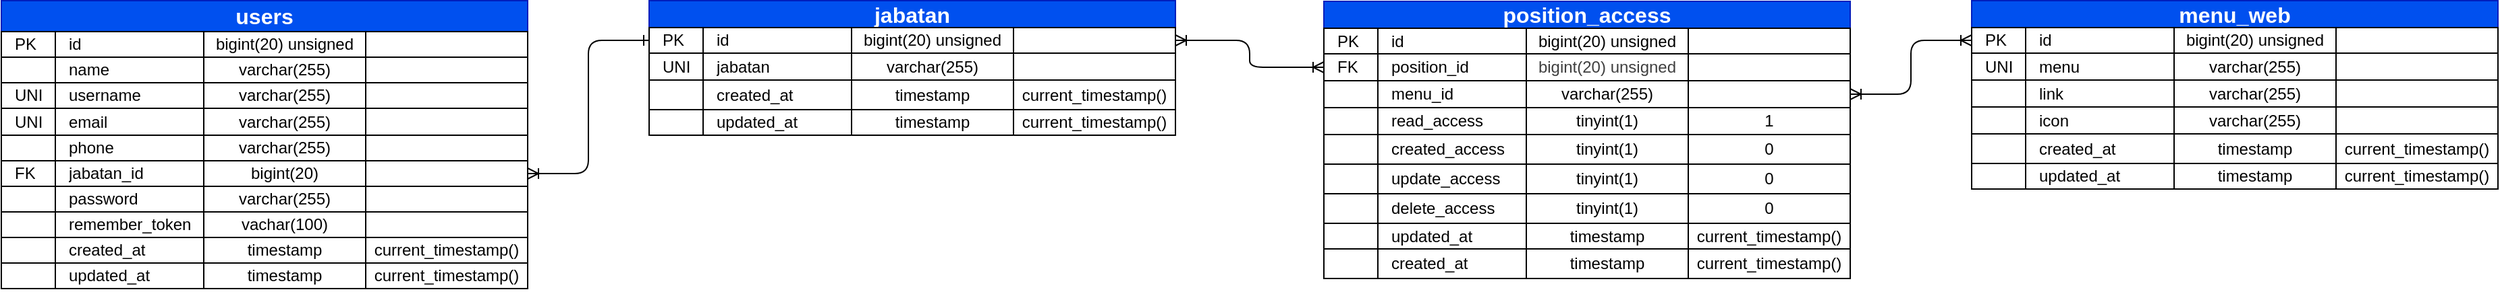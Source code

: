 <mxfile>
    <diagram id="M1JbbEngqxlTy1wUTOg7" name="Page-1">
        <mxGraphModel dx="662" dy="677" grid="1" gridSize="10" guides="1" tooltips="1" connect="1" arrows="1" fold="1" page="1" pageScale="1" pageWidth="850" pageHeight="1100" math="0" shadow="0">
            <root>
                <mxCell id="0"/>
                <mxCell id="1" parent="0"/>
                <mxCell id="74" value="" style="group;fontColor=light-dark(#ffffff, #ededed);" parent="1" vertex="1" connectable="0">
                    <mxGeometry x="60" y="161.5" width="390" height="220" as="geometry"/>
                </mxCell>
                <mxCell id="138" value="" style="group" parent="74" vertex="1" connectable="0">
                    <mxGeometry width="390" height="214" as="geometry"/>
                </mxCell>
                <mxCell id="2" value="&lt;font style=&quot;font-size: 16px; color: rgb(255, 255, 255);&quot;&gt;users&lt;/font&gt;" style="swimlane;whiteSpace=wrap;html=1;fillColor=#0050ef;fontColor=#ffffff;strokeColor=#001DBC;" parent="138" vertex="1">
                    <mxGeometry width="390" height="214" as="geometry">
                        <mxRectangle width="70" height="20" as="alternateBounds"/>
                    </mxGeometry>
                </mxCell>
                <mxCell id="3" value="" style="shape=table;startSize=0;container=1;collapsible=0;childLayout=tableLayout;fontSize=8;strokeColor=default;" parent="2" vertex="1">
                    <mxGeometry y="23" width="390" height="191" as="geometry"/>
                </mxCell>
                <mxCell id="4" value="" style="shape=tableRow;horizontal=0;startSize=0;swimlaneHead=0;swimlaneBody=0;strokeColor=inherit;top=0;left=0;bottom=0;right=0;collapsible=0;dropTarget=0;fillColor=none;points=[[0,0.5],[1,0.5]];portConstraint=eastwest;fontSize=8;" parent="3" vertex="1">
                    <mxGeometry width="390" height="19" as="geometry"/>
                </mxCell>
                <mxCell id="149" value="PK" style="shape=partialRectangle;html=1;whiteSpace=wrap;connectable=0;strokeColor=inherit;overflow=hidden;fillColor=none;top=0;left=0;bottom=0;right=0;pointerEvents=1;align=left;spacingRight=0;labelPadding=2;spacingLeft=8;fontSize=12;" vertex="1" parent="4">
                    <mxGeometry width="40" height="19" as="geometry">
                        <mxRectangle width="40" height="19" as="alternateBounds"/>
                    </mxGeometry>
                </mxCell>
                <mxCell id="5" value="id" style="shape=partialRectangle;html=1;whiteSpace=wrap;connectable=0;strokeColor=inherit;overflow=hidden;fillColor=none;top=0;left=0;bottom=0;right=0;pointerEvents=1;align=left;spacingRight=0;labelPadding=2;spacingLeft=8;fontSize=12;" parent="4" vertex="1">
                    <mxGeometry x="40" width="110" height="19" as="geometry">
                        <mxRectangle width="110" height="19" as="alternateBounds"/>
                    </mxGeometry>
                </mxCell>
                <mxCell id="6" value="&lt;font style=&quot;font-size: 12px;&quot;&gt;bigint(20) unsigned&lt;/font&gt;" style="shape=partialRectangle;html=1;whiteSpace=wrap;connectable=0;strokeColor=inherit;overflow=hidden;fillColor=none;top=0;left=0;bottom=0;right=0;pointerEvents=1;fontSize=8;" parent="4" vertex="1">
                    <mxGeometry x="150" width="120" height="19" as="geometry">
                        <mxRectangle width="120" height="19" as="alternateBounds"/>
                    </mxGeometry>
                </mxCell>
                <mxCell id="7" value="" style="shape=partialRectangle;html=1;whiteSpace=wrap;connectable=0;strokeColor=inherit;overflow=hidden;fillColor=none;top=0;left=0;bottom=0;right=0;pointerEvents=1;" parent="4" vertex="1">
                    <mxGeometry x="270" width="120" height="19" as="geometry">
                        <mxRectangle width="120" height="19" as="alternateBounds"/>
                    </mxGeometry>
                </mxCell>
                <mxCell id="75" value="" style="shape=tableRow;horizontal=0;startSize=0;swimlaneHead=0;swimlaneBody=0;strokeColor=inherit;top=0;left=0;bottom=0;right=0;collapsible=0;dropTarget=0;fillColor=none;points=[[0,0.5],[1,0.5]];portConstraint=eastwest;" parent="3" vertex="1">
                    <mxGeometry y="19" width="390" height="19" as="geometry"/>
                </mxCell>
                <mxCell id="150" value="" style="shape=partialRectangle;html=1;whiteSpace=wrap;connectable=0;strokeColor=inherit;overflow=hidden;fillColor=none;top=0;left=0;bottom=0;right=0;pointerEvents=1;align=left;spacingRight=0;labelPadding=2;spacingLeft=8;fontSize=8;" vertex="1" parent="75">
                    <mxGeometry width="40" height="19" as="geometry">
                        <mxRectangle width="40" height="19" as="alternateBounds"/>
                    </mxGeometry>
                </mxCell>
                <mxCell id="76" value="name" style="shape=partialRectangle;html=1;whiteSpace=wrap;connectable=0;strokeColor=inherit;overflow=hidden;fillColor=none;top=0;left=0;bottom=0;right=0;pointerEvents=1;align=left;spacingRight=0;labelPadding=2;spacingLeft=8;fontSize=12;" parent="75" vertex="1">
                    <mxGeometry x="40" width="110" height="19" as="geometry">
                        <mxRectangle width="110" height="19" as="alternateBounds"/>
                    </mxGeometry>
                </mxCell>
                <mxCell id="77" value="&lt;font style=&quot;font-size: 12px;&quot;&gt;varchar(255)&lt;/font&gt;" style="shape=partialRectangle;html=1;whiteSpace=wrap;connectable=0;strokeColor=inherit;overflow=hidden;fillColor=none;top=0;left=0;bottom=0;right=0;pointerEvents=1;fontSize=8;" parent="75" vertex="1">
                    <mxGeometry x="150" width="120" height="19" as="geometry">
                        <mxRectangle width="120" height="19" as="alternateBounds"/>
                    </mxGeometry>
                </mxCell>
                <mxCell id="78" value="" style="shape=partialRectangle;html=1;whiteSpace=wrap;connectable=0;strokeColor=inherit;overflow=hidden;fillColor=none;top=0;left=0;bottom=0;right=0;pointerEvents=1;" parent="75" vertex="1">
                    <mxGeometry x="270" width="120" height="19" as="geometry">
                        <mxRectangle width="120" height="19" as="alternateBounds"/>
                    </mxGeometry>
                </mxCell>
                <mxCell id="82" value="" style="shape=tableRow;horizontal=0;startSize=0;swimlaneHead=0;swimlaneBody=0;strokeColor=inherit;top=0;left=0;bottom=0;right=0;collapsible=0;dropTarget=0;fillColor=none;points=[[0,0.5],[1,0.5]];portConstraint=eastwest;" parent="3" vertex="1">
                    <mxGeometry y="38" width="390" height="19" as="geometry"/>
                </mxCell>
                <mxCell id="151" value="UNI" style="shape=partialRectangle;html=1;whiteSpace=wrap;connectable=0;strokeColor=inherit;overflow=hidden;fillColor=none;top=0;left=0;bottom=0;right=0;pointerEvents=1;align=left;spacingRight=0;labelPadding=2;spacingLeft=8;fontSize=12;" vertex="1" parent="82">
                    <mxGeometry width="40" height="19" as="geometry">
                        <mxRectangle width="40" height="19" as="alternateBounds"/>
                    </mxGeometry>
                </mxCell>
                <mxCell id="83" value="username" style="shape=partialRectangle;html=1;whiteSpace=wrap;connectable=0;strokeColor=inherit;overflow=hidden;fillColor=none;top=0;left=0;bottom=0;right=0;pointerEvents=1;align=left;spacingRight=0;labelPadding=2;spacingLeft=8;fontSize=12;" parent="82" vertex="1">
                    <mxGeometry x="40" width="110" height="19" as="geometry">
                        <mxRectangle width="110" height="19" as="alternateBounds"/>
                    </mxGeometry>
                </mxCell>
                <mxCell id="84" value="varchar(255)" style="shape=partialRectangle;html=1;whiteSpace=wrap;connectable=0;strokeColor=inherit;overflow=hidden;fillColor=none;top=0;left=0;bottom=0;right=0;pointerEvents=1;" parent="82" vertex="1">
                    <mxGeometry x="150" width="120" height="19" as="geometry">
                        <mxRectangle width="120" height="19" as="alternateBounds"/>
                    </mxGeometry>
                </mxCell>
                <mxCell id="85" value="" style="shape=partialRectangle;html=1;whiteSpace=wrap;connectable=0;strokeColor=inherit;overflow=hidden;fillColor=none;top=0;left=0;bottom=0;right=0;pointerEvents=1;" parent="82" vertex="1">
                    <mxGeometry x="270" width="120" height="19" as="geometry">
                        <mxRectangle width="120" height="19" as="alternateBounds"/>
                    </mxGeometry>
                </mxCell>
                <mxCell id="89" value="" style="shape=tableRow;horizontal=0;startSize=0;swimlaneHead=0;swimlaneBody=0;strokeColor=inherit;top=0;left=0;bottom=0;right=0;collapsible=0;dropTarget=0;fillColor=none;points=[[0,0.5],[1,0.5]];portConstraint=eastwest;" parent="3" vertex="1">
                    <mxGeometry y="57" width="390" height="20" as="geometry"/>
                </mxCell>
                <mxCell id="152" value="UNI" style="shape=partialRectangle;html=1;whiteSpace=wrap;connectable=0;strokeColor=inherit;overflow=hidden;fillColor=none;top=0;left=0;bottom=0;right=0;pointerEvents=1;align=left;spacingRight=0;labelPadding=2;spacingLeft=8;fontSize=12;" vertex="1" parent="89">
                    <mxGeometry width="40" height="20" as="geometry">
                        <mxRectangle width="40" height="20" as="alternateBounds"/>
                    </mxGeometry>
                </mxCell>
                <mxCell id="90" value="email" style="shape=partialRectangle;html=1;whiteSpace=wrap;connectable=0;strokeColor=inherit;overflow=hidden;fillColor=none;top=0;left=0;bottom=0;right=0;pointerEvents=1;align=left;spacingRight=0;labelPadding=2;spacingLeft=8;fontSize=12;" parent="89" vertex="1">
                    <mxGeometry x="40" width="110" height="20" as="geometry">
                        <mxRectangle width="110" height="20" as="alternateBounds"/>
                    </mxGeometry>
                </mxCell>
                <mxCell id="91" value="varchar(255)" style="shape=partialRectangle;html=1;whiteSpace=wrap;connectable=0;strokeColor=inherit;overflow=hidden;fillColor=none;top=0;left=0;bottom=0;right=0;pointerEvents=1;" parent="89" vertex="1">
                    <mxGeometry x="150" width="120" height="20" as="geometry">
                        <mxRectangle width="120" height="20" as="alternateBounds"/>
                    </mxGeometry>
                </mxCell>
                <mxCell id="92" value="" style="shape=partialRectangle;html=1;whiteSpace=wrap;connectable=0;strokeColor=inherit;overflow=hidden;fillColor=none;top=0;left=0;bottom=0;right=0;pointerEvents=1;" parent="89" vertex="1">
                    <mxGeometry x="270" width="120" height="20" as="geometry">
                        <mxRectangle width="120" height="20" as="alternateBounds"/>
                    </mxGeometry>
                </mxCell>
                <mxCell id="96" value="" style="shape=tableRow;horizontal=0;startSize=0;swimlaneHead=0;swimlaneBody=0;strokeColor=inherit;top=0;left=0;bottom=0;right=0;collapsible=0;dropTarget=0;fillColor=none;points=[[0,0.5],[1,0.5]];portConstraint=eastwest;" parent="3" vertex="1">
                    <mxGeometry y="77" width="390" height="19" as="geometry"/>
                </mxCell>
                <mxCell id="153" value="" style="shape=partialRectangle;html=1;whiteSpace=wrap;connectable=0;strokeColor=inherit;overflow=hidden;fillColor=none;top=0;left=0;bottom=0;right=0;pointerEvents=1;align=left;spacingRight=0;labelPadding=2;spacingLeft=8;fontSize=8;" vertex="1" parent="96">
                    <mxGeometry width="40" height="19" as="geometry">
                        <mxRectangle width="40" height="19" as="alternateBounds"/>
                    </mxGeometry>
                </mxCell>
                <mxCell id="97" value="phone" style="shape=partialRectangle;html=1;whiteSpace=wrap;connectable=0;strokeColor=inherit;overflow=hidden;fillColor=none;top=0;left=0;bottom=0;right=0;pointerEvents=1;align=left;spacingRight=0;labelPadding=2;spacingLeft=8;fontSize=12;" parent="96" vertex="1">
                    <mxGeometry x="40" width="110" height="19" as="geometry">
                        <mxRectangle width="110" height="19" as="alternateBounds"/>
                    </mxGeometry>
                </mxCell>
                <mxCell id="98" value="varchar(255)" style="shape=partialRectangle;html=1;whiteSpace=wrap;connectable=0;strokeColor=inherit;overflow=hidden;fillColor=none;top=0;left=0;bottom=0;right=0;pointerEvents=1;" parent="96" vertex="1">
                    <mxGeometry x="150" width="120" height="19" as="geometry">
                        <mxRectangle width="120" height="19" as="alternateBounds"/>
                    </mxGeometry>
                </mxCell>
                <mxCell id="99" value="" style="shape=partialRectangle;html=1;whiteSpace=wrap;connectable=0;strokeColor=inherit;overflow=hidden;fillColor=none;top=0;left=0;bottom=0;right=0;pointerEvents=1;" parent="96" vertex="1">
                    <mxGeometry x="270" width="120" height="19" as="geometry">
                        <mxRectangle width="120" height="19" as="alternateBounds"/>
                    </mxGeometry>
                </mxCell>
                <mxCell id="103" value="" style="shape=tableRow;horizontal=0;startSize=0;swimlaneHead=0;swimlaneBody=0;strokeColor=inherit;top=0;left=0;bottom=0;right=0;collapsible=0;dropTarget=0;fillColor=none;points=[[0,0.5],[1,0.5]];portConstraint=eastwest;" parent="3" vertex="1">
                    <mxGeometry y="96" width="390" height="19" as="geometry"/>
                </mxCell>
                <mxCell id="154" value="FK" style="shape=partialRectangle;html=1;whiteSpace=wrap;connectable=0;strokeColor=inherit;overflow=hidden;fillColor=none;top=0;left=0;bottom=0;right=0;pointerEvents=1;align=left;spacingRight=0;labelPadding=2;spacingLeft=8;fontSize=12;" vertex="1" parent="103">
                    <mxGeometry width="40" height="19" as="geometry">
                        <mxRectangle width="40" height="19" as="alternateBounds"/>
                    </mxGeometry>
                </mxCell>
                <mxCell id="104" value="jabatan_id" style="shape=partialRectangle;html=1;whiteSpace=wrap;connectable=0;strokeColor=inherit;overflow=hidden;fillColor=none;top=0;left=0;bottom=0;right=0;pointerEvents=1;align=left;spacingRight=0;labelPadding=2;spacingLeft=8;fontSize=12;" parent="103" vertex="1">
                    <mxGeometry x="40" width="110" height="19" as="geometry">
                        <mxRectangle width="110" height="19" as="alternateBounds"/>
                    </mxGeometry>
                </mxCell>
                <mxCell id="105" value="&lt;font&gt;bigint(20)&lt;/font&gt;" style="shape=partialRectangle;html=1;whiteSpace=wrap;connectable=0;strokeColor=inherit;overflow=hidden;fillColor=none;top=0;left=0;bottom=0;right=0;pointerEvents=1;fontColor=default;" parent="103" vertex="1">
                    <mxGeometry x="150" width="120" height="19" as="geometry">
                        <mxRectangle width="120" height="19" as="alternateBounds"/>
                    </mxGeometry>
                </mxCell>
                <mxCell id="106" value="" style="shape=partialRectangle;html=1;whiteSpace=wrap;connectable=0;strokeColor=inherit;overflow=hidden;fillColor=none;top=0;left=0;bottom=0;right=0;pointerEvents=1;" parent="103" vertex="1">
                    <mxGeometry x="270" width="120" height="19" as="geometry">
                        <mxRectangle width="120" height="19" as="alternateBounds"/>
                    </mxGeometry>
                </mxCell>
                <mxCell id="110" value="" style="shape=tableRow;horizontal=0;startSize=0;swimlaneHead=0;swimlaneBody=0;strokeColor=inherit;top=0;left=0;bottom=0;right=0;collapsible=0;dropTarget=0;fillColor=none;points=[[0,0.5],[1,0.5]];portConstraint=eastwest;" parent="3" vertex="1">
                    <mxGeometry y="115" width="390" height="19" as="geometry"/>
                </mxCell>
                <mxCell id="155" value="" style="shape=partialRectangle;html=1;whiteSpace=wrap;connectable=0;strokeColor=inherit;overflow=hidden;fillColor=none;top=0;left=0;bottom=0;right=0;pointerEvents=1;align=left;spacingRight=0;labelPadding=2;spacingLeft=8;fontSize=8;" vertex="1" parent="110">
                    <mxGeometry width="40" height="19" as="geometry">
                        <mxRectangle width="40" height="19" as="alternateBounds"/>
                    </mxGeometry>
                </mxCell>
                <mxCell id="111" value="password" style="shape=partialRectangle;html=1;whiteSpace=wrap;connectable=0;strokeColor=inherit;overflow=hidden;fillColor=none;top=0;left=0;bottom=0;right=0;pointerEvents=1;align=left;spacingRight=0;labelPadding=2;spacingLeft=8;fontSize=12;" parent="110" vertex="1">
                    <mxGeometry x="40" width="110" height="19" as="geometry">
                        <mxRectangle width="110" height="19" as="alternateBounds"/>
                    </mxGeometry>
                </mxCell>
                <mxCell id="112" value="&lt;font&gt;varchar(255)&lt;/font&gt;" style="shape=partialRectangle;html=1;whiteSpace=wrap;connectable=0;strokeColor=inherit;overflow=hidden;fillColor=none;top=0;left=0;bottom=0;right=0;pointerEvents=1;fontColor=light-dark(#000000,#FFFFFF);" parent="110" vertex="1">
                    <mxGeometry x="150" width="120" height="19" as="geometry">
                        <mxRectangle width="120" height="19" as="alternateBounds"/>
                    </mxGeometry>
                </mxCell>
                <mxCell id="113" value="" style="shape=partialRectangle;html=1;whiteSpace=wrap;connectable=0;strokeColor=inherit;overflow=hidden;fillColor=none;top=0;left=0;bottom=0;right=0;pointerEvents=1;" parent="110" vertex="1">
                    <mxGeometry x="270" width="120" height="19" as="geometry">
                        <mxRectangle width="120" height="19" as="alternateBounds"/>
                    </mxGeometry>
                </mxCell>
                <mxCell id="117" value="" style="shape=tableRow;horizontal=0;startSize=0;swimlaneHead=0;swimlaneBody=0;strokeColor=inherit;top=0;left=0;bottom=0;right=0;collapsible=0;dropTarget=0;fillColor=none;points=[[0,0.5],[1,0.5]];portConstraint=eastwest;" parent="3" vertex="1">
                    <mxGeometry y="134" width="390" height="19" as="geometry"/>
                </mxCell>
                <mxCell id="156" value="" style="shape=partialRectangle;html=1;whiteSpace=wrap;connectable=0;strokeColor=inherit;overflow=hidden;fillColor=none;top=0;left=0;bottom=0;right=0;pointerEvents=1;align=left;spacingRight=0;labelPadding=2;spacingLeft=8;fontSize=8;" vertex="1" parent="117">
                    <mxGeometry width="40" height="19" as="geometry">
                        <mxRectangle width="40" height="19" as="alternateBounds"/>
                    </mxGeometry>
                </mxCell>
                <mxCell id="118" value="remember_token" style="shape=partialRectangle;html=1;whiteSpace=wrap;connectable=0;strokeColor=inherit;overflow=hidden;fillColor=none;top=0;left=0;bottom=0;right=0;pointerEvents=1;align=left;spacingRight=0;labelPadding=2;spacingLeft=8;fontSize=12;" parent="117" vertex="1">
                    <mxGeometry x="40" width="110" height="19" as="geometry">
                        <mxRectangle width="110" height="19" as="alternateBounds"/>
                    </mxGeometry>
                </mxCell>
                <mxCell id="119" value="&lt;font style=&quot;font-size: 12px;&quot;&gt;vachar(100)&lt;/font&gt;" style="shape=partialRectangle;html=1;whiteSpace=wrap;connectable=0;strokeColor=inherit;overflow=hidden;fillColor=none;top=0;left=0;bottom=0;right=0;pointerEvents=1;fontColor=light-dark(#000000,#FFFFFF);fontSize=8;" parent="117" vertex="1">
                    <mxGeometry x="150" width="120" height="19" as="geometry">
                        <mxRectangle width="120" height="19" as="alternateBounds"/>
                    </mxGeometry>
                </mxCell>
                <mxCell id="120" value="" style="shape=partialRectangle;html=1;whiteSpace=wrap;connectable=0;strokeColor=inherit;overflow=hidden;fillColor=none;top=0;left=0;bottom=0;right=0;pointerEvents=1;" parent="117" vertex="1">
                    <mxGeometry x="270" width="120" height="19" as="geometry">
                        <mxRectangle width="120" height="19" as="alternateBounds"/>
                    </mxGeometry>
                </mxCell>
                <mxCell id="124" value="" style="shape=tableRow;horizontal=0;startSize=0;swimlaneHead=0;swimlaneBody=0;strokeColor=inherit;top=0;left=0;bottom=0;right=0;collapsible=0;dropTarget=0;fillColor=none;points=[[0,0.5],[1,0.5]];portConstraint=eastwest;" parent="3" vertex="1">
                    <mxGeometry y="153" width="390" height="19" as="geometry"/>
                </mxCell>
                <mxCell id="157" value="" style="shape=partialRectangle;html=1;whiteSpace=wrap;connectable=0;strokeColor=inherit;overflow=hidden;fillColor=none;top=0;left=0;bottom=0;right=0;pointerEvents=1;align=left;spacingRight=0;labelPadding=2;spacingLeft=8;fontSize=8;" vertex="1" parent="124">
                    <mxGeometry width="40" height="19" as="geometry">
                        <mxRectangle width="40" height="19" as="alternateBounds"/>
                    </mxGeometry>
                </mxCell>
                <mxCell id="125" value="created_at" style="shape=partialRectangle;html=1;whiteSpace=wrap;connectable=0;strokeColor=inherit;overflow=hidden;fillColor=none;top=0;left=0;bottom=0;right=0;pointerEvents=1;align=left;spacingRight=0;labelPadding=2;spacingLeft=8;fontSize=12;" parent="124" vertex="1">
                    <mxGeometry x="40" width="110" height="19" as="geometry">
                        <mxRectangle width="110" height="19" as="alternateBounds"/>
                    </mxGeometry>
                </mxCell>
                <mxCell id="126" value="&lt;font style=&quot;font-size: 12px;&quot;&gt;timestamp&lt;/font&gt;" style="shape=partialRectangle;html=1;whiteSpace=wrap;connectable=0;strokeColor=inherit;overflow=hidden;fillColor=none;top=0;left=0;bottom=0;right=0;pointerEvents=1;fontColor=light-dark(#000000,#FFFFFF);fontSize=8;" parent="124" vertex="1">
                    <mxGeometry x="150" width="120" height="19" as="geometry">
                        <mxRectangle width="120" height="19" as="alternateBounds"/>
                    </mxGeometry>
                </mxCell>
                <mxCell id="127" value="current_timestamp()" style="shape=partialRectangle;html=1;whiteSpace=wrap;connectable=0;strokeColor=inherit;overflow=hidden;fillColor=none;top=0;left=0;bottom=0;right=0;pointerEvents=1;" parent="124" vertex="1">
                    <mxGeometry x="270" width="120" height="19" as="geometry">
                        <mxRectangle width="120" height="19" as="alternateBounds"/>
                    </mxGeometry>
                </mxCell>
                <mxCell id="131" value="" style="shape=tableRow;horizontal=0;startSize=0;swimlaneHead=0;swimlaneBody=0;strokeColor=inherit;top=0;left=0;bottom=0;right=0;collapsible=0;dropTarget=0;fillColor=none;points=[[0,0.5],[1,0.5]];portConstraint=eastwest;" parent="3" vertex="1">
                    <mxGeometry y="172" width="390" height="19" as="geometry"/>
                </mxCell>
                <mxCell id="158" value="" style="shape=partialRectangle;html=1;whiteSpace=wrap;connectable=0;strokeColor=inherit;overflow=hidden;fillColor=none;top=0;left=0;bottom=0;right=0;pointerEvents=1;align=left;spacingRight=0;labelPadding=2;spacingLeft=8;fontSize=8;" vertex="1" parent="131">
                    <mxGeometry width="40" height="19" as="geometry">
                        <mxRectangle width="40" height="19" as="alternateBounds"/>
                    </mxGeometry>
                </mxCell>
                <mxCell id="132" value="updated_at" style="shape=partialRectangle;html=1;whiteSpace=wrap;connectable=0;strokeColor=inherit;overflow=hidden;fillColor=none;top=0;left=0;bottom=0;right=0;pointerEvents=1;align=left;spacingRight=0;labelPadding=2;spacingLeft=8;fontSize=12;" parent="131" vertex="1">
                    <mxGeometry x="40" width="110" height="19" as="geometry">
                        <mxRectangle width="110" height="19" as="alternateBounds"/>
                    </mxGeometry>
                </mxCell>
                <mxCell id="133" value="&lt;font style=&quot;font-size: 12px;&quot;&gt;timestamp&lt;/font&gt;" style="shape=partialRectangle;html=1;whiteSpace=wrap;connectable=0;strokeColor=inherit;overflow=hidden;fillColor=none;top=0;left=0;bottom=0;right=0;pointerEvents=1;fontColor=light-dark(#000000,#FFFFFF);fontSize=8;" parent="131" vertex="1">
                    <mxGeometry x="150" width="120" height="19" as="geometry">
                        <mxRectangle width="120" height="19" as="alternateBounds"/>
                    </mxGeometry>
                </mxCell>
                <mxCell id="134" value="&lt;span style=&quot;color: rgb(0, 0, 0);&quot;&gt;current_timestamp()&lt;/span&gt;" style="shape=partialRectangle;html=1;whiteSpace=wrap;connectable=0;strokeColor=inherit;overflow=hidden;fillColor=none;top=0;left=0;bottom=0;right=0;pointerEvents=1;" parent="131" vertex="1">
                    <mxGeometry x="270" width="120" height="19" as="geometry">
                        <mxRectangle width="120" height="19" as="alternateBounds"/>
                    </mxGeometry>
                </mxCell>
                <mxCell id="172" value="" style="group;fontColor=light-dark(#ffffff, #ededed);" vertex="1" connectable="0" parent="1">
                    <mxGeometry x="540" y="161.5" width="390" height="100" as="geometry"/>
                </mxCell>
                <mxCell id="173" value="" style="group" vertex="1" connectable="0" parent="172">
                    <mxGeometry width="390" height="100" as="geometry"/>
                </mxCell>
                <mxCell id="174" value="&lt;span style=&quot;font-size: 16px;&quot;&gt;&lt;font style=&quot;color: rgb(255, 255, 255);&quot;&gt;jabatan&lt;/font&gt;&lt;/span&gt;" style="swimlane;whiteSpace=wrap;html=1;fillColor=#0050ef;fontColor=#ffffff;strokeColor=#001DBC;startSize=20;" vertex="1" parent="173">
                    <mxGeometry width="390" height="100" as="geometry">
                        <mxRectangle width="70" height="20" as="alternateBounds"/>
                    </mxGeometry>
                </mxCell>
                <mxCell id="175" value="" style="shape=table;startSize=0;container=1;collapsible=0;childLayout=tableLayout;fontSize=8;strokeColor=default;" vertex="1" parent="174">
                    <mxGeometry y="20" width="390" height="80" as="geometry"/>
                </mxCell>
                <mxCell id="176" value="" style="shape=tableRow;horizontal=0;startSize=0;swimlaneHead=0;swimlaneBody=0;strokeColor=inherit;top=0;left=0;bottom=0;right=0;collapsible=0;dropTarget=0;fillColor=none;points=[[0,0.5],[1,0.5]];portConstraint=eastwest;fontSize=8;" vertex="1" parent="175">
                    <mxGeometry width="390" height="19" as="geometry"/>
                </mxCell>
                <mxCell id="177" value="PK" style="shape=partialRectangle;html=1;whiteSpace=wrap;connectable=0;strokeColor=inherit;overflow=hidden;fillColor=none;top=0;left=0;bottom=0;right=0;pointerEvents=1;align=left;spacingRight=0;labelPadding=2;spacingLeft=8;fontSize=12;" vertex="1" parent="176">
                    <mxGeometry width="40" height="19" as="geometry">
                        <mxRectangle width="40" height="19" as="alternateBounds"/>
                    </mxGeometry>
                </mxCell>
                <mxCell id="178" value="id" style="shape=partialRectangle;html=1;whiteSpace=wrap;connectable=0;strokeColor=inherit;overflow=hidden;fillColor=none;top=0;left=0;bottom=0;right=0;pointerEvents=1;align=left;spacingRight=0;labelPadding=2;spacingLeft=8;fontSize=12;" vertex="1" parent="176">
                    <mxGeometry x="40" width="110" height="19" as="geometry">
                        <mxRectangle width="110" height="19" as="alternateBounds"/>
                    </mxGeometry>
                </mxCell>
                <mxCell id="179" value="&lt;font style=&quot;font-size: 12px;&quot;&gt;bigint(20) unsigned&lt;/font&gt;" style="shape=partialRectangle;html=1;whiteSpace=wrap;connectable=0;strokeColor=inherit;overflow=hidden;fillColor=none;top=0;left=0;bottom=0;right=0;pointerEvents=1;fontSize=8;" vertex="1" parent="176">
                    <mxGeometry x="150" width="120" height="19" as="geometry">
                        <mxRectangle width="120" height="19" as="alternateBounds"/>
                    </mxGeometry>
                </mxCell>
                <mxCell id="180" value="" style="shape=partialRectangle;html=1;whiteSpace=wrap;connectable=0;strokeColor=inherit;overflow=hidden;fillColor=none;top=0;left=0;bottom=0;right=0;pointerEvents=1;" vertex="1" parent="176">
                    <mxGeometry x="270" width="120" height="19" as="geometry">
                        <mxRectangle width="120" height="19" as="alternateBounds"/>
                    </mxGeometry>
                </mxCell>
                <mxCell id="186" value="" style="shape=tableRow;horizontal=0;startSize=0;swimlaneHead=0;swimlaneBody=0;strokeColor=inherit;top=0;left=0;bottom=0;right=0;collapsible=0;dropTarget=0;fillColor=none;points=[[0,0.5],[1,0.5]];portConstraint=eastwest;" vertex="1" parent="175">
                    <mxGeometry y="19" width="390" height="20" as="geometry"/>
                </mxCell>
                <mxCell id="187" value="UNI" style="shape=partialRectangle;html=1;whiteSpace=wrap;connectable=0;strokeColor=inherit;overflow=hidden;fillColor=none;top=0;left=0;bottom=0;right=0;pointerEvents=1;align=left;spacingRight=0;labelPadding=2;spacingLeft=8;fontSize=12;" vertex="1" parent="186">
                    <mxGeometry width="40" height="20" as="geometry">
                        <mxRectangle width="40" height="20" as="alternateBounds"/>
                    </mxGeometry>
                </mxCell>
                <mxCell id="188" value="jabatan" style="shape=partialRectangle;html=1;whiteSpace=wrap;connectable=0;strokeColor=inherit;overflow=hidden;fillColor=none;top=0;left=0;bottom=0;right=0;pointerEvents=1;align=left;spacingRight=0;labelPadding=2;spacingLeft=8;fontSize=12;" vertex="1" parent="186">
                    <mxGeometry x="40" width="110" height="20" as="geometry">
                        <mxRectangle width="110" height="20" as="alternateBounds"/>
                    </mxGeometry>
                </mxCell>
                <mxCell id="189" value="varchar(255)" style="shape=partialRectangle;html=1;whiteSpace=wrap;connectable=0;strokeColor=inherit;overflow=hidden;fillColor=none;top=0;left=0;bottom=0;right=0;pointerEvents=1;" vertex="1" parent="186">
                    <mxGeometry x="150" width="120" height="20" as="geometry">
                        <mxRectangle width="120" height="20" as="alternateBounds"/>
                    </mxGeometry>
                </mxCell>
                <mxCell id="190" value="" style="shape=partialRectangle;html=1;whiteSpace=wrap;connectable=0;strokeColor=inherit;overflow=hidden;fillColor=none;top=0;left=0;bottom=0;right=0;pointerEvents=1;" vertex="1" parent="186">
                    <mxGeometry x="270" width="120" height="20" as="geometry">
                        <mxRectangle width="120" height="20" as="alternateBounds"/>
                    </mxGeometry>
                </mxCell>
                <mxCell id="216" value="" style="shape=tableRow;horizontal=0;startSize=0;swimlaneHead=0;swimlaneBody=0;strokeColor=inherit;top=0;left=0;bottom=0;right=0;collapsible=0;dropTarget=0;fillColor=none;points=[[0,0.5],[1,0.5]];portConstraint=eastwest;" vertex="1" parent="175">
                    <mxGeometry y="39" width="390" height="22" as="geometry"/>
                </mxCell>
                <mxCell id="217" value="" style="shape=partialRectangle;html=1;whiteSpace=wrap;connectable=0;strokeColor=inherit;overflow=hidden;fillColor=none;top=0;left=0;bottom=0;right=0;pointerEvents=1;align=left;spacingRight=0;labelPadding=2;spacingLeft=8;fontSize=8;" vertex="1" parent="216">
                    <mxGeometry width="40" height="22" as="geometry">
                        <mxRectangle width="40" height="22" as="alternateBounds"/>
                    </mxGeometry>
                </mxCell>
                <mxCell id="218" value="created_at" style="shape=partialRectangle;html=1;whiteSpace=wrap;connectable=0;strokeColor=inherit;overflow=hidden;fillColor=none;top=0;left=0;bottom=0;right=0;pointerEvents=1;align=left;spacingRight=0;labelPadding=2;spacingLeft=8;fontSize=12;" vertex="1" parent="216">
                    <mxGeometry x="40" width="110" height="22" as="geometry">
                        <mxRectangle width="110" height="22" as="alternateBounds"/>
                    </mxGeometry>
                </mxCell>
                <mxCell id="219" value="&lt;font style=&quot;font-size: 12px;&quot;&gt;timestamp&lt;/font&gt;" style="shape=partialRectangle;html=1;whiteSpace=wrap;connectable=0;strokeColor=inherit;overflow=hidden;fillColor=none;top=0;left=0;bottom=0;right=0;pointerEvents=1;fontColor=light-dark(#000000,#FFFFFF);fontSize=8;" vertex="1" parent="216">
                    <mxGeometry x="150" width="120" height="22" as="geometry">
                        <mxRectangle width="120" height="22" as="alternateBounds"/>
                    </mxGeometry>
                </mxCell>
                <mxCell id="220" value="current_timestamp()" style="shape=partialRectangle;html=1;whiteSpace=wrap;connectable=0;strokeColor=inherit;overflow=hidden;fillColor=none;top=0;left=0;bottom=0;right=0;pointerEvents=1;" vertex="1" parent="216">
                    <mxGeometry x="270" width="120" height="22" as="geometry">
                        <mxRectangle width="120" height="22" as="alternateBounds"/>
                    </mxGeometry>
                </mxCell>
                <mxCell id="221" value="" style="shape=tableRow;horizontal=0;startSize=0;swimlaneHead=0;swimlaneBody=0;strokeColor=inherit;top=0;left=0;bottom=0;right=0;collapsible=0;dropTarget=0;fillColor=none;points=[[0,0.5],[1,0.5]];portConstraint=eastwest;" vertex="1" parent="175">
                    <mxGeometry y="61" width="390" height="19" as="geometry"/>
                </mxCell>
                <mxCell id="222" value="" style="shape=partialRectangle;html=1;whiteSpace=wrap;connectable=0;strokeColor=inherit;overflow=hidden;fillColor=none;top=0;left=0;bottom=0;right=0;pointerEvents=1;align=left;spacingRight=0;labelPadding=2;spacingLeft=8;fontSize=8;" vertex="1" parent="221">
                    <mxGeometry width="40" height="19" as="geometry">
                        <mxRectangle width="40" height="19" as="alternateBounds"/>
                    </mxGeometry>
                </mxCell>
                <mxCell id="223" value="updated_at" style="shape=partialRectangle;html=1;whiteSpace=wrap;connectable=0;strokeColor=inherit;overflow=hidden;fillColor=none;top=0;left=0;bottom=0;right=0;pointerEvents=1;align=left;spacingRight=0;labelPadding=2;spacingLeft=8;fontSize=12;" vertex="1" parent="221">
                    <mxGeometry x="40" width="110" height="19" as="geometry">
                        <mxRectangle width="110" height="19" as="alternateBounds"/>
                    </mxGeometry>
                </mxCell>
                <mxCell id="224" value="&lt;font style=&quot;font-size: 12px;&quot;&gt;timestamp&lt;/font&gt;" style="shape=partialRectangle;html=1;whiteSpace=wrap;connectable=0;strokeColor=inherit;overflow=hidden;fillColor=none;top=0;left=0;bottom=0;right=0;pointerEvents=1;fontColor=light-dark(#000000,#FFFFFF);fontSize=8;" vertex="1" parent="221">
                    <mxGeometry x="150" width="120" height="19" as="geometry">
                        <mxRectangle width="120" height="19" as="alternateBounds"/>
                    </mxGeometry>
                </mxCell>
                <mxCell id="225" value="&lt;span style=&quot;color: rgb(0, 0, 0);&quot;&gt;current_timestamp()&lt;/span&gt;" style="shape=partialRectangle;html=1;whiteSpace=wrap;connectable=0;strokeColor=inherit;overflow=hidden;fillColor=none;top=0;left=0;bottom=0;right=0;pointerEvents=1;" vertex="1" parent="221">
                    <mxGeometry x="270" width="120" height="19" as="geometry">
                        <mxRectangle width="120" height="19" as="alternateBounds"/>
                    </mxGeometry>
                </mxCell>
                <mxCell id="226" style="edgeStyle=orthogonalEdgeStyle;html=1;exitX=1;exitY=0.5;exitDx=0;exitDy=0;entryX=0;entryY=0.5;entryDx=0;entryDy=0;endArrow=ERone;endFill=0;startArrow=ERoneToMany;startFill=0;" edge="1" parent="1" source="103" target="176">
                    <mxGeometry relative="1" as="geometry"/>
                </mxCell>
                <mxCell id="227" value="" style="group;fontColor=light-dark(#ffffff, #ededed);" vertex="1" connectable="0" parent="1">
                    <mxGeometry x="1520" y="161.5" width="390" height="140" as="geometry"/>
                </mxCell>
                <mxCell id="228" value="" style="group" vertex="1" connectable="0" parent="227">
                    <mxGeometry width="390" height="140" as="geometry"/>
                </mxCell>
                <mxCell id="229" value="&lt;span style=&quot;font-size: 16px;&quot;&gt;&lt;font style=&quot;color: rgb(255, 255, 255);&quot;&gt;menu_web&lt;/font&gt;&lt;/span&gt;" style="swimlane;whiteSpace=wrap;html=1;fillColor=#0050ef;fontColor=#ffffff;strokeColor=#001DBC;startSize=20;" vertex="1" parent="228">
                    <mxGeometry width="390" height="140" as="geometry">
                        <mxRectangle width="70" height="20" as="alternateBounds"/>
                    </mxGeometry>
                </mxCell>
                <mxCell id="230" value="" style="shape=table;startSize=0;container=1;collapsible=0;childLayout=tableLayout;fontSize=8;strokeColor=default;" vertex="1" parent="229">
                    <mxGeometry y="20" width="390" height="120" as="geometry"/>
                </mxCell>
                <mxCell id="231" value="" style="shape=tableRow;horizontal=0;startSize=0;swimlaneHead=0;swimlaneBody=0;strokeColor=inherit;top=0;left=0;bottom=0;right=0;collapsible=0;dropTarget=0;fillColor=none;points=[[0,0.5],[1,0.5]];portConstraint=eastwest;fontSize=8;" vertex="1" parent="230">
                    <mxGeometry width="390" height="19" as="geometry"/>
                </mxCell>
                <mxCell id="232" value="PK" style="shape=partialRectangle;html=1;whiteSpace=wrap;connectable=0;strokeColor=inherit;overflow=hidden;fillColor=none;top=0;left=0;bottom=0;right=0;pointerEvents=1;align=left;spacingRight=0;labelPadding=2;spacingLeft=8;fontSize=12;" vertex="1" parent="231">
                    <mxGeometry width="40" height="19" as="geometry">
                        <mxRectangle width="40" height="19" as="alternateBounds"/>
                    </mxGeometry>
                </mxCell>
                <mxCell id="233" value="id" style="shape=partialRectangle;html=1;whiteSpace=wrap;connectable=0;strokeColor=inherit;overflow=hidden;fillColor=none;top=0;left=0;bottom=0;right=0;pointerEvents=1;align=left;spacingRight=0;labelPadding=2;spacingLeft=8;fontSize=12;" vertex="1" parent="231">
                    <mxGeometry x="40" width="110" height="19" as="geometry">
                        <mxRectangle width="110" height="19" as="alternateBounds"/>
                    </mxGeometry>
                </mxCell>
                <mxCell id="234" value="&lt;font style=&quot;font-size: 12px;&quot;&gt;bigint(20) unsigned&lt;/font&gt;" style="shape=partialRectangle;html=1;whiteSpace=wrap;connectable=0;strokeColor=inherit;overflow=hidden;fillColor=none;top=0;left=0;bottom=0;right=0;pointerEvents=1;fontSize=8;" vertex="1" parent="231">
                    <mxGeometry x="150" width="120" height="19" as="geometry">
                        <mxRectangle width="120" height="19" as="alternateBounds"/>
                    </mxGeometry>
                </mxCell>
                <mxCell id="235" value="" style="shape=partialRectangle;html=1;whiteSpace=wrap;connectable=0;strokeColor=inherit;overflow=hidden;fillColor=none;top=0;left=0;bottom=0;right=0;pointerEvents=1;" vertex="1" parent="231">
                    <mxGeometry x="270" width="120" height="19" as="geometry">
                        <mxRectangle width="120" height="19" as="alternateBounds"/>
                    </mxGeometry>
                </mxCell>
                <mxCell id="236" value="" style="shape=tableRow;horizontal=0;startSize=0;swimlaneHead=0;swimlaneBody=0;strokeColor=inherit;top=0;left=0;bottom=0;right=0;collapsible=0;dropTarget=0;fillColor=none;points=[[0,0.5],[1,0.5]];portConstraint=eastwest;" vertex="1" parent="230">
                    <mxGeometry y="19" width="390" height="20" as="geometry"/>
                </mxCell>
                <mxCell id="237" value="UNI" style="shape=partialRectangle;html=1;whiteSpace=wrap;connectable=0;strokeColor=inherit;overflow=hidden;fillColor=none;top=0;left=0;bottom=0;right=0;pointerEvents=1;align=left;spacingRight=0;labelPadding=2;spacingLeft=8;fontSize=12;" vertex="1" parent="236">
                    <mxGeometry width="40" height="20" as="geometry">
                        <mxRectangle width="40" height="20" as="alternateBounds"/>
                    </mxGeometry>
                </mxCell>
                <mxCell id="238" value="menu" style="shape=partialRectangle;html=1;whiteSpace=wrap;connectable=0;strokeColor=inherit;overflow=hidden;fillColor=none;top=0;left=0;bottom=0;right=0;pointerEvents=1;align=left;spacingRight=0;labelPadding=2;spacingLeft=8;fontSize=12;" vertex="1" parent="236">
                    <mxGeometry x="40" width="110" height="20" as="geometry">
                        <mxRectangle width="110" height="20" as="alternateBounds"/>
                    </mxGeometry>
                </mxCell>
                <mxCell id="239" value="varchar(255)" style="shape=partialRectangle;html=1;whiteSpace=wrap;connectable=0;strokeColor=inherit;overflow=hidden;fillColor=none;top=0;left=0;bottom=0;right=0;pointerEvents=1;" vertex="1" parent="236">
                    <mxGeometry x="150" width="120" height="20" as="geometry">
                        <mxRectangle width="120" height="20" as="alternateBounds"/>
                    </mxGeometry>
                </mxCell>
                <mxCell id="240" value="" style="shape=partialRectangle;html=1;whiteSpace=wrap;connectable=0;strokeColor=inherit;overflow=hidden;fillColor=none;top=0;left=0;bottom=0;right=0;pointerEvents=1;" vertex="1" parent="236">
                    <mxGeometry x="270" width="120" height="20" as="geometry">
                        <mxRectangle width="120" height="20" as="alternateBounds"/>
                    </mxGeometry>
                </mxCell>
                <mxCell id="251" value="" style="shape=tableRow;horizontal=0;startSize=0;swimlaneHead=0;swimlaneBody=0;strokeColor=inherit;top=0;left=0;bottom=0;right=0;collapsible=0;dropTarget=0;fillColor=none;points=[[0,0.5],[1,0.5]];portConstraint=eastwest;" vertex="1" parent="230">
                    <mxGeometry y="39" width="390" height="20" as="geometry"/>
                </mxCell>
                <mxCell id="252" value="" style="shape=partialRectangle;html=1;whiteSpace=wrap;connectable=0;strokeColor=inherit;overflow=hidden;fillColor=none;top=0;left=0;bottom=0;right=0;pointerEvents=1;align=left;spacingRight=0;labelPadding=2;spacingLeft=8;fontSize=12;" vertex="1" parent="251">
                    <mxGeometry width="40" height="20" as="geometry">
                        <mxRectangle width="40" height="20" as="alternateBounds"/>
                    </mxGeometry>
                </mxCell>
                <mxCell id="253" value="link" style="shape=partialRectangle;html=1;whiteSpace=wrap;connectable=0;strokeColor=inherit;overflow=hidden;fillColor=none;top=0;left=0;bottom=0;right=0;pointerEvents=1;align=left;spacingRight=0;labelPadding=2;spacingLeft=8;fontSize=12;" vertex="1" parent="251">
                    <mxGeometry x="40" width="110" height="20" as="geometry">
                        <mxRectangle width="110" height="20" as="alternateBounds"/>
                    </mxGeometry>
                </mxCell>
                <mxCell id="254" value="varchar(255)" style="shape=partialRectangle;html=1;whiteSpace=wrap;connectable=0;strokeColor=inherit;overflow=hidden;fillColor=none;top=0;left=0;bottom=0;right=0;pointerEvents=1;" vertex="1" parent="251">
                    <mxGeometry x="150" width="120" height="20" as="geometry">
                        <mxRectangle width="120" height="20" as="alternateBounds"/>
                    </mxGeometry>
                </mxCell>
                <mxCell id="255" value="" style="shape=partialRectangle;html=1;whiteSpace=wrap;connectable=0;strokeColor=inherit;overflow=hidden;fillColor=none;top=0;left=0;bottom=0;right=0;pointerEvents=1;" vertex="1" parent="251">
                    <mxGeometry x="270" width="120" height="20" as="geometry">
                        <mxRectangle width="120" height="20" as="alternateBounds"/>
                    </mxGeometry>
                </mxCell>
                <mxCell id="256" value="" style="shape=tableRow;horizontal=0;startSize=0;swimlaneHead=0;swimlaneBody=0;strokeColor=inherit;top=0;left=0;bottom=0;right=0;collapsible=0;dropTarget=0;fillColor=none;points=[[0,0.5],[1,0.5]];portConstraint=eastwest;" vertex="1" parent="230">
                    <mxGeometry y="59" width="390" height="20" as="geometry"/>
                </mxCell>
                <mxCell id="257" value="" style="shape=partialRectangle;html=1;whiteSpace=wrap;connectable=0;strokeColor=inherit;overflow=hidden;fillColor=none;top=0;left=0;bottom=0;right=0;pointerEvents=1;align=left;spacingRight=0;labelPadding=2;spacingLeft=8;fontSize=12;" vertex="1" parent="256">
                    <mxGeometry width="40" height="20" as="geometry">
                        <mxRectangle width="40" height="20" as="alternateBounds"/>
                    </mxGeometry>
                </mxCell>
                <mxCell id="258" value="icon" style="shape=partialRectangle;html=1;whiteSpace=wrap;connectable=0;strokeColor=inherit;overflow=hidden;fillColor=none;top=0;left=0;bottom=0;right=0;pointerEvents=1;align=left;spacingRight=0;labelPadding=2;spacingLeft=8;fontSize=12;" vertex="1" parent="256">
                    <mxGeometry x="40" width="110" height="20" as="geometry">
                        <mxRectangle width="110" height="20" as="alternateBounds"/>
                    </mxGeometry>
                </mxCell>
                <mxCell id="259" value="varchar(255)" style="shape=partialRectangle;html=1;whiteSpace=wrap;connectable=0;strokeColor=inherit;overflow=hidden;fillColor=none;top=0;left=0;bottom=0;right=0;pointerEvents=1;" vertex="1" parent="256">
                    <mxGeometry x="150" width="120" height="20" as="geometry">
                        <mxRectangle width="120" height="20" as="alternateBounds"/>
                    </mxGeometry>
                </mxCell>
                <mxCell id="260" value="" style="shape=partialRectangle;html=1;whiteSpace=wrap;connectable=0;strokeColor=inherit;overflow=hidden;fillColor=none;top=0;left=0;bottom=0;right=0;pointerEvents=1;" vertex="1" parent="256">
                    <mxGeometry x="270" width="120" height="20" as="geometry">
                        <mxRectangle width="120" height="20" as="alternateBounds"/>
                    </mxGeometry>
                </mxCell>
                <mxCell id="241" value="" style="shape=tableRow;horizontal=0;startSize=0;swimlaneHead=0;swimlaneBody=0;strokeColor=inherit;top=0;left=0;bottom=0;right=0;collapsible=0;dropTarget=0;fillColor=none;points=[[0,0.5],[1,0.5]];portConstraint=eastwest;" vertex="1" parent="230">
                    <mxGeometry y="79" width="390" height="22" as="geometry"/>
                </mxCell>
                <mxCell id="242" value="" style="shape=partialRectangle;html=1;whiteSpace=wrap;connectable=0;strokeColor=inherit;overflow=hidden;fillColor=none;top=0;left=0;bottom=0;right=0;pointerEvents=1;align=left;spacingRight=0;labelPadding=2;spacingLeft=8;fontSize=8;" vertex="1" parent="241">
                    <mxGeometry width="40" height="22" as="geometry">
                        <mxRectangle width="40" height="22" as="alternateBounds"/>
                    </mxGeometry>
                </mxCell>
                <mxCell id="243" value="created_at" style="shape=partialRectangle;html=1;whiteSpace=wrap;connectable=0;strokeColor=inherit;overflow=hidden;fillColor=none;top=0;left=0;bottom=0;right=0;pointerEvents=1;align=left;spacingRight=0;labelPadding=2;spacingLeft=8;fontSize=12;" vertex="1" parent="241">
                    <mxGeometry x="40" width="110" height="22" as="geometry">
                        <mxRectangle width="110" height="22" as="alternateBounds"/>
                    </mxGeometry>
                </mxCell>
                <mxCell id="244" value="&lt;font style=&quot;font-size: 12px;&quot;&gt;timestamp&lt;/font&gt;" style="shape=partialRectangle;html=1;whiteSpace=wrap;connectable=0;strokeColor=inherit;overflow=hidden;fillColor=none;top=0;left=0;bottom=0;right=0;pointerEvents=1;fontColor=light-dark(#000000,#FFFFFF);fontSize=8;" vertex="1" parent="241">
                    <mxGeometry x="150" width="120" height="22" as="geometry">
                        <mxRectangle width="120" height="22" as="alternateBounds"/>
                    </mxGeometry>
                </mxCell>
                <mxCell id="245" value="current_timestamp()" style="shape=partialRectangle;html=1;whiteSpace=wrap;connectable=0;strokeColor=inherit;overflow=hidden;fillColor=none;top=0;left=0;bottom=0;right=0;pointerEvents=1;" vertex="1" parent="241">
                    <mxGeometry x="270" width="120" height="22" as="geometry">
                        <mxRectangle width="120" height="22" as="alternateBounds"/>
                    </mxGeometry>
                </mxCell>
                <mxCell id="246" value="" style="shape=tableRow;horizontal=0;startSize=0;swimlaneHead=0;swimlaneBody=0;strokeColor=inherit;top=0;left=0;bottom=0;right=0;collapsible=0;dropTarget=0;fillColor=none;points=[[0,0.5],[1,0.5]];portConstraint=eastwest;" vertex="1" parent="230">
                    <mxGeometry y="101" width="390" height="19" as="geometry"/>
                </mxCell>
                <mxCell id="247" value="" style="shape=partialRectangle;html=1;whiteSpace=wrap;connectable=0;strokeColor=inherit;overflow=hidden;fillColor=none;top=0;left=0;bottom=0;right=0;pointerEvents=1;align=left;spacingRight=0;labelPadding=2;spacingLeft=8;fontSize=8;" vertex="1" parent="246">
                    <mxGeometry width="40" height="19" as="geometry">
                        <mxRectangle width="40" height="19" as="alternateBounds"/>
                    </mxGeometry>
                </mxCell>
                <mxCell id="248" value="updated_at" style="shape=partialRectangle;html=1;whiteSpace=wrap;connectable=0;strokeColor=inherit;overflow=hidden;fillColor=none;top=0;left=0;bottom=0;right=0;pointerEvents=1;align=left;spacingRight=0;labelPadding=2;spacingLeft=8;fontSize=12;" vertex="1" parent="246">
                    <mxGeometry x="40" width="110" height="19" as="geometry">
                        <mxRectangle width="110" height="19" as="alternateBounds"/>
                    </mxGeometry>
                </mxCell>
                <mxCell id="249" value="&lt;font style=&quot;font-size: 12px;&quot;&gt;timestamp&lt;/font&gt;" style="shape=partialRectangle;html=1;whiteSpace=wrap;connectable=0;strokeColor=inherit;overflow=hidden;fillColor=none;top=0;left=0;bottom=0;right=0;pointerEvents=1;fontColor=light-dark(#000000,#FFFFFF);fontSize=8;" vertex="1" parent="246">
                    <mxGeometry x="150" width="120" height="19" as="geometry">
                        <mxRectangle width="120" height="19" as="alternateBounds"/>
                    </mxGeometry>
                </mxCell>
                <mxCell id="250" value="&lt;span style=&quot;color: rgb(0, 0, 0);&quot;&gt;current_timestamp()&lt;/span&gt;" style="shape=partialRectangle;html=1;whiteSpace=wrap;connectable=0;strokeColor=inherit;overflow=hidden;fillColor=none;top=0;left=0;bottom=0;right=0;pointerEvents=1;" vertex="1" parent="246">
                    <mxGeometry x="270" width="120" height="19" as="geometry">
                        <mxRectangle width="120" height="19" as="alternateBounds"/>
                    </mxGeometry>
                </mxCell>
                <mxCell id="261" value="" style="group;fontColor=light-dark(#ffffff, #ededed);" vertex="1" connectable="0" parent="1">
                    <mxGeometry x="1040" y="162" width="390" height="140" as="geometry"/>
                </mxCell>
                <mxCell id="262" value="" style="group" vertex="1" connectable="0" parent="261">
                    <mxGeometry width="390" height="140" as="geometry"/>
                </mxCell>
                <mxCell id="263" value="&lt;span style=&quot;font-size: 16px;&quot;&gt;&lt;font style=&quot;color: rgb(255, 255, 255);&quot;&gt;position_access&lt;/font&gt;&lt;/span&gt;" style="swimlane;whiteSpace=wrap;html=1;fillColor=#0050ef;fontColor=#ffffff;strokeColor=#001DBC;startSize=20;" vertex="1" parent="262">
                    <mxGeometry width="390" height="140" as="geometry">
                        <mxRectangle width="70" height="20" as="alternateBounds"/>
                    </mxGeometry>
                </mxCell>
                <mxCell id="264" value="" style="shape=table;startSize=0;container=1;collapsible=0;childLayout=tableLayout;fontSize=8;strokeColor=default;" vertex="1" parent="263">
                    <mxGeometry y="20" width="390" height="186" as="geometry"/>
                </mxCell>
                <mxCell id="265" value="" style="shape=tableRow;horizontal=0;startSize=0;swimlaneHead=0;swimlaneBody=0;strokeColor=inherit;top=0;left=0;bottom=0;right=0;collapsible=0;dropTarget=0;fillColor=none;points=[[0,0.5],[1,0.5]];portConstraint=eastwest;fontSize=8;" vertex="1" parent="264">
                    <mxGeometry width="390" height="19" as="geometry"/>
                </mxCell>
                <mxCell id="266" value="PK" style="shape=partialRectangle;html=1;whiteSpace=wrap;connectable=0;strokeColor=inherit;overflow=hidden;fillColor=none;top=0;left=0;bottom=0;right=0;pointerEvents=1;align=left;spacingRight=0;labelPadding=2;spacingLeft=8;fontSize=12;" vertex="1" parent="265">
                    <mxGeometry width="40" height="19" as="geometry">
                        <mxRectangle width="40" height="19" as="alternateBounds"/>
                    </mxGeometry>
                </mxCell>
                <mxCell id="267" value="id" style="shape=partialRectangle;html=1;whiteSpace=wrap;connectable=0;strokeColor=inherit;overflow=hidden;fillColor=none;top=0;left=0;bottom=0;right=0;pointerEvents=1;align=left;spacingRight=0;labelPadding=2;spacingLeft=8;fontSize=12;" vertex="1" parent="265">
                    <mxGeometry x="40" width="110" height="19" as="geometry">
                        <mxRectangle width="110" height="19" as="alternateBounds"/>
                    </mxGeometry>
                </mxCell>
                <mxCell id="268" value="&lt;font style=&quot;font-size: 12px;&quot;&gt;bigint(20) unsigned&lt;/font&gt;" style="shape=partialRectangle;html=1;whiteSpace=wrap;connectable=0;strokeColor=inherit;overflow=hidden;fillColor=none;top=0;left=0;bottom=0;right=0;pointerEvents=1;fontSize=8;" vertex="1" parent="265">
                    <mxGeometry x="150" width="120" height="19" as="geometry">
                        <mxRectangle width="120" height="19" as="alternateBounds"/>
                    </mxGeometry>
                </mxCell>
                <mxCell id="269" value="" style="shape=partialRectangle;html=1;whiteSpace=wrap;connectable=0;strokeColor=inherit;overflow=hidden;fillColor=none;top=0;left=0;bottom=0;right=0;pointerEvents=1;" vertex="1" parent="265">
                    <mxGeometry x="270" width="120" height="19" as="geometry">
                        <mxRectangle width="120" height="19" as="alternateBounds"/>
                    </mxGeometry>
                </mxCell>
                <mxCell id="270" value="" style="shape=tableRow;horizontal=0;startSize=0;swimlaneHead=0;swimlaneBody=0;strokeColor=inherit;top=0;left=0;bottom=0;right=0;collapsible=0;dropTarget=0;fillColor=none;points=[[0,0.5],[1,0.5]];portConstraint=eastwest;" vertex="1" parent="264">
                    <mxGeometry y="19" width="390" height="20" as="geometry"/>
                </mxCell>
                <mxCell id="271" value="FK" style="shape=partialRectangle;html=1;whiteSpace=wrap;connectable=0;strokeColor=inherit;overflow=hidden;fillColor=none;top=0;left=0;bottom=0;right=0;pointerEvents=1;align=left;spacingRight=0;labelPadding=2;spacingLeft=8;fontSize=12;" vertex="1" parent="270">
                    <mxGeometry width="40" height="20" as="geometry">
                        <mxRectangle width="40" height="20" as="alternateBounds"/>
                    </mxGeometry>
                </mxCell>
                <mxCell id="272" value="position_id" style="shape=partialRectangle;html=1;whiteSpace=wrap;connectable=0;strokeColor=inherit;overflow=hidden;fillColor=none;top=0;left=0;bottom=0;right=0;pointerEvents=1;align=left;spacingRight=0;labelPadding=2;spacingLeft=8;fontSize=12;" vertex="1" parent="270">
                    <mxGeometry x="40" width="110" height="20" as="geometry">
                        <mxRectangle width="110" height="20" as="alternateBounds"/>
                    </mxGeometry>
                </mxCell>
                <mxCell id="273" value="&lt;span style=&quot;color: rgb(63, 63, 63);&quot;&gt;bigint(20) unsigned&lt;/span&gt;" style="shape=partialRectangle;html=1;whiteSpace=wrap;connectable=0;strokeColor=inherit;overflow=hidden;fillColor=none;top=0;left=0;bottom=0;right=0;pointerEvents=1;" vertex="1" parent="270">
                    <mxGeometry x="150" width="120" height="20" as="geometry">
                        <mxRectangle width="120" height="20" as="alternateBounds"/>
                    </mxGeometry>
                </mxCell>
                <mxCell id="274" value="" style="shape=partialRectangle;html=1;whiteSpace=wrap;connectable=0;strokeColor=inherit;overflow=hidden;fillColor=none;top=0;left=0;bottom=0;right=0;pointerEvents=1;" vertex="1" parent="270">
                    <mxGeometry x="270" width="120" height="20" as="geometry">
                        <mxRectangle width="120" height="20" as="alternateBounds"/>
                    </mxGeometry>
                </mxCell>
                <mxCell id="275" value="" style="shape=tableRow;horizontal=0;startSize=0;swimlaneHead=0;swimlaneBody=0;strokeColor=inherit;top=0;left=0;bottom=0;right=0;collapsible=0;dropTarget=0;fillColor=none;points=[[0,0.5],[1,0.5]];portConstraint=eastwest;" vertex="1" parent="264">
                    <mxGeometry y="39" width="390" height="20" as="geometry"/>
                </mxCell>
                <mxCell id="276" value="" style="shape=partialRectangle;html=1;whiteSpace=wrap;connectable=0;strokeColor=inherit;overflow=hidden;fillColor=none;top=0;left=0;bottom=0;right=0;pointerEvents=1;align=left;spacingRight=0;labelPadding=2;spacingLeft=8;fontSize=12;" vertex="1" parent="275">
                    <mxGeometry width="40" height="20" as="geometry">
                        <mxRectangle width="40" height="20" as="alternateBounds"/>
                    </mxGeometry>
                </mxCell>
                <mxCell id="277" value="menu_id" style="shape=partialRectangle;html=1;whiteSpace=wrap;connectable=0;strokeColor=inherit;overflow=hidden;fillColor=none;top=0;left=0;bottom=0;right=0;pointerEvents=1;align=left;spacingRight=0;labelPadding=2;spacingLeft=8;fontSize=12;" vertex="1" parent="275">
                    <mxGeometry x="40" width="110" height="20" as="geometry">
                        <mxRectangle width="110" height="20" as="alternateBounds"/>
                    </mxGeometry>
                </mxCell>
                <mxCell id="278" value="varchar(255)" style="shape=partialRectangle;html=1;whiteSpace=wrap;connectable=0;strokeColor=inherit;overflow=hidden;fillColor=none;top=0;left=0;bottom=0;right=0;pointerEvents=1;" vertex="1" parent="275">
                    <mxGeometry x="150" width="120" height="20" as="geometry">
                        <mxRectangle width="120" height="20" as="alternateBounds"/>
                    </mxGeometry>
                </mxCell>
                <mxCell id="279" value="" style="shape=partialRectangle;html=1;whiteSpace=wrap;connectable=0;strokeColor=inherit;overflow=hidden;fillColor=none;top=0;left=0;bottom=0;right=0;pointerEvents=1;" vertex="1" parent="275">
                    <mxGeometry x="270" width="120" height="20" as="geometry">
                        <mxRectangle width="120" height="20" as="alternateBounds"/>
                    </mxGeometry>
                </mxCell>
                <mxCell id="280" value="" style="shape=tableRow;horizontal=0;startSize=0;swimlaneHead=0;swimlaneBody=0;strokeColor=inherit;top=0;left=0;bottom=0;right=0;collapsible=0;dropTarget=0;fillColor=none;points=[[0,0.5],[1,0.5]];portConstraint=eastwest;" vertex="1" parent="264">
                    <mxGeometry y="59" width="390" height="20" as="geometry"/>
                </mxCell>
                <mxCell id="281" value="" style="shape=partialRectangle;html=1;whiteSpace=wrap;connectable=0;strokeColor=inherit;overflow=hidden;fillColor=none;top=0;left=0;bottom=0;right=0;pointerEvents=1;align=left;spacingRight=0;labelPadding=2;spacingLeft=8;fontSize=12;" vertex="1" parent="280">
                    <mxGeometry width="40" height="20" as="geometry">
                        <mxRectangle width="40" height="20" as="alternateBounds"/>
                    </mxGeometry>
                </mxCell>
                <mxCell id="282" value="read_access" style="shape=partialRectangle;html=1;whiteSpace=wrap;connectable=0;strokeColor=inherit;overflow=hidden;fillColor=none;top=0;left=0;bottom=0;right=0;pointerEvents=1;align=left;spacingRight=0;labelPadding=2;spacingLeft=8;fontSize=12;" vertex="1" parent="280">
                    <mxGeometry x="40" width="110" height="20" as="geometry">
                        <mxRectangle width="110" height="20" as="alternateBounds"/>
                    </mxGeometry>
                </mxCell>
                <mxCell id="283" value="tinyint(1)" style="shape=partialRectangle;html=1;whiteSpace=wrap;connectable=0;strokeColor=inherit;overflow=hidden;fillColor=none;top=0;left=0;bottom=0;right=0;pointerEvents=1;" vertex="1" parent="280">
                    <mxGeometry x="150" width="120" height="20" as="geometry">
                        <mxRectangle width="120" height="20" as="alternateBounds"/>
                    </mxGeometry>
                </mxCell>
                <mxCell id="284" value="1" style="shape=partialRectangle;html=1;whiteSpace=wrap;connectable=0;strokeColor=inherit;overflow=hidden;fillColor=none;top=0;left=0;bottom=0;right=0;pointerEvents=1;" vertex="1" parent="280">
                    <mxGeometry x="270" width="120" height="20" as="geometry">
                        <mxRectangle width="120" height="20" as="alternateBounds"/>
                    </mxGeometry>
                </mxCell>
                <mxCell id="305" value="" style="shape=tableRow;horizontal=0;startSize=0;swimlaneHead=0;swimlaneBody=0;strokeColor=inherit;top=0;left=0;bottom=0;right=0;collapsible=0;dropTarget=0;fillColor=none;points=[[0,0.5],[1,0.5]];portConstraint=eastwest;" vertex="1" parent="264">
                    <mxGeometry y="79" width="390" height="22" as="geometry"/>
                </mxCell>
                <mxCell id="306" value="" style="shape=partialRectangle;html=1;whiteSpace=wrap;connectable=0;strokeColor=inherit;overflow=hidden;fillColor=none;top=0;left=0;bottom=0;right=0;pointerEvents=1;align=left;spacingRight=0;labelPadding=2;spacingLeft=8;fontSize=8;" vertex="1" parent="305">
                    <mxGeometry width="40" height="22" as="geometry">
                        <mxRectangle width="40" height="22" as="alternateBounds"/>
                    </mxGeometry>
                </mxCell>
                <mxCell id="307" value="created_access" style="shape=partialRectangle;html=1;whiteSpace=wrap;connectable=0;strokeColor=inherit;overflow=hidden;fillColor=none;top=0;left=0;bottom=0;right=0;pointerEvents=1;align=left;spacingRight=0;labelPadding=2;spacingLeft=8;fontSize=12;" vertex="1" parent="305">
                    <mxGeometry x="40" width="110" height="22" as="geometry">
                        <mxRectangle width="110" height="22" as="alternateBounds"/>
                    </mxGeometry>
                </mxCell>
                <mxCell id="308" value="&lt;font style=&quot;font-size: 12px;&quot;&gt;tinyint(1)&lt;/font&gt;" style="shape=partialRectangle;html=1;whiteSpace=wrap;connectable=0;strokeColor=inherit;overflow=hidden;fillColor=none;top=0;left=0;bottom=0;right=0;pointerEvents=1;fontColor=light-dark(#000000,#FFFFFF);fontSize=8;" vertex="1" parent="305">
                    <mxGeometry x="150" width="120" height="22" as="geometry">
                        <mxRectangle width="120" height="22" as="alternateBounds"/>
                    </mxGeometry>
                </mxCell>
                <mxCell id="309" value="0" style="shape=partialRectangle;html=1;whiteSpace=wrap;connectable=0;strokeColor=inherit;overflow=hidden;fillColor=none;top=0;left=0;bottom=0;right=0;pointerEvents=1;" vertex="1" parent="305">
                    <mxGeometry x="270" width="120" height="22" as="geometry">
                        <mxRectangle width="120" height="22" as="alternateBounds"/>
                    </mxGeometry>
                </mxCell>
                <mxCell id="310" value="" style="shape=tableRow;horizontal=0;startSize=0;swimlaneHead=0;swimlaneBody=0;strokeColor=inherit;top=0;left=0;bottom=0;right=0;collapsible=0;dropTarget=0;fillColor=none;points=[[0,0.5],[1,0.5]];portConstraint=eastwest;" vertex="1" parent="264">
                    <mxGeometry y="101" width="390" height="22" as="geometry"/>
                </mxCell>
                <mxCell id="311" value="" style="shape=partialRectangle;html=1;whiteSpace=wrap;connectable=0;strokeColor=inherit;overflow=hidden;fillColor=none;top=0;left=0;bottom=0;right=0;pointerEvents=1;align=left;spacingRight=0;labelPadding=2;spacingLeft=8;fontSize=8;" vertex="1" parent="310">
                    <mxGeometry width="40" height="22" as="geometry">
                        <mxRectangle width="40" height="22" as="alternateBounds"/>
                    </mxGeometry>
                </mxCell>
                <mxCell id="312" value="update_access" style="shape=partialRectangle;html=1;whiteSpace=wrap;connectable=0;strokeColor=inherit;overflow=hidden;fillColor=none;top=0;left=0;bottom=0;right=0;pointerEvents=1;align=left;spacingRight=0;labelPadding=2;spacingLeft=8;fontSize=12;" vertex="1" parent="310">
                    <mxGeometry x="40" width="110" height="22" as="geometry">
                        <mxRectangle width="110" height="22" as="alternateBounds"/>
                    </mxGeometry>
                </mxCell>
                <mxCell id="313" value="&lt;font style=&quot;font-size: 12px;&quot;&gt;tinyint(1)&lt;/font&gt;" style="shape=partialRectangle;html=1;whiteSpace=wrap;connectable=0;strokeColor=inherit;overflow=hidden;fillColor=none;top=0;left=0;bottom=0;right=0;pointerEvents=1;fontColor=light-dark(#000000,#FFFFFF);fontSize=8;" vertex="1" parent="310">
                    <mxGeometry x="150" width="120" height="22" as="geometry">
                        <mxRectangle width="120" height="22" as="alternateBounds"/>
                    </mxGeometry>
                </mxCell>
                <mxCell id="314" value="0" style="shape=partialRectangle;html=1;whiteSpace=wrap;connectable=0;strokeColor=inherit;overflow=hidden;fillColor=none;top=0;left=0;bottom=0;right=0;pointerEvents=1;" vertex="1" parent="310">
                    <mxGeometry x="270" width="120" height="22" as="geometry">
                        <mxRectangle width="120" height="22" as="alternateBounds"/>
                    </mxGeometry>
                </mxCell>
                <mxCell id="315" value="" style="shape=tableRow;horizontal=0;startSize=0;swimlaneHead=0;swimlaneBody=0;strokeColor=inherit;top=0;left=0;bottom=0;right=0;collapsible=0;dropTarget=0;fillColor=none;points=[[0,0.5],[1,0.5]];portConstraint=eastwest;" vertex="1" parent="264">
                    <mxGeometry y="123" width="390" height="22" as="geometry"/>
                </mxCell>
                <mxCell id="316" value="" style="shape=partialRectangle;html=1;whiteSpace=wrap;connectable=0;strokeColor=inherit;overflow=hidden;fillColor=none;top=0;left=0;bottom=0;right=0;pointerEvents=1;align=left;spacingRight=0;labelPadding=2;spacingLeft=8;fontSize=8;" vertex="1" parent="315">
                    <mxGeometry width="40" height="22" as="geometry">
                        <mxRectangle width="40" height="22" as="alternateBounds"/>
                    </mxGeometry>
                </mxCell>
                <mxCell id="317" value="delete_access" style="shape=partialRectangle;html=1;whiteSpace=wrap;connectable=0;strokeColor=inherit;overflow=hidden;fillColor=none;top=0;left=0;bottom=0;right=0;pointerEvents=1;align=left;spacingRight=0;labelPadding=2;spacingLeft=8;fontSize=12;" vertex="1" parent="315">
                    <mxGeometry x="40" width="110" height="22" as="geometry">
                        <mxRectangle width="110" height="22" as="alternateBounds"/>
                    </mxGeometry>
                </mxCell>
                <mxCell id="318" value="&lt;font style=&quot;font-size: 12px;&quot;&gt;tinyint(1)&lt;/font&gt;" style="shape=partialRectangle;html=1;whiteSpace=wrap;connectable=0;strokeColor=inherit;overflow=hidden;fillColor=none;top=0;left=0;bottom=0;right=0;pointerEvents=1;fontColor=light-dark(#000000,#FFFFFF);fontSize=8;" vertex="1" parent="315">
                    <mxGeometry x="150" width="120" height="22" as="geometry">
                        <mxRectangle width="120" height="22" as="alternateBounds"/>
                    </mxGeometry>
                </mxCell>
                <mxCell id="319" value="0" style="shape=partialRectangle;html=1;whiteSpace=wrap;connectable=0;strokeColor=inherit;overflow=hidden;fillColor=none;top=0;left=0;bottom=0;right=0;pointerEvents=1;" vertex="1" parent="315">
                    <mxGeometry x="270" width="120" height="22" as="geometry">
                        <mxRectangle width="120" height="22" as="alternateBounds"/>
                    </mxGeometry>
                </mxCell>
                <mxCell id="290" value="" style="shape=tableRow;horizontal=0;startSize=0;swimlaneHead=0;swimlaneBody=0;strokeColor=inherit;top=0;left=0;bottom=0;right=0;collapsible=0;dropTarget=0;fillColor=none;points=[[0,0.5],[1,0.5]];portConstraint=eastwest;" vertex="1" parent="264">
                    <mxGeometry y="145" width="390" height="19" as="geometry"/>
                </mxCell>
                <mxCell id="291" value="" style="shape=partialRectangle;html=1;whiteSpace=wrap;connectable=0;strokeColor=inherit;overflow=hidden;fillColor=none;top=0;left=0;bottom=0;right=0;pointerEvents=1;align=left;spacingRight=0;labelPadding=2;spacingLeft=8;fontSize=8;" vertex="1" parent="290">
                    <mxGeometry width="40" height="19" as="geometry">
                        <mxRectangle width="40" height="19" as="alternateBounds"/>
                    </mxGeometry>
                </mxCell>
                <mxCell id="292" value="updated_at" style="shape=partialRectangle;html=1;whiteSpace=wrap;connectable=0;strokeColor=inherit;overflow=hidden;fillColor=none;top=0;left=0;bottom=0;right=0;pointerEvents=1;align=left;spacingRight=0;labelPadding=2;spacingLeft=8;fontSize=12;" vertex="1" parent="290">
                    <mxGeometry x="40" width="110" height="19" as="geometry">
                        <mxRectangle width="110" height="19" as="alternateBounds"/>
                    </mxGeometry>
                </mxCell>
                <mxCell id="293" value="&lt;font style=&quot;font-size: 12px;&quot;&gt;timestamp&lt;/font&gt;" style="shape=partialRectangle;html=1;whiteSpace=wrap;connectable=0;strokeColor=inherit;overflow=hidden;fillColor=none;top=0;left=0;bottom=0;right=0;pointerEvents=1;fontColor=light-dark(#000000,#FFFFFF);fontSize=8;" vertex="1" parent="290">
                    <mxGeometry x="150" width="120" height="19" as="geometry">
                        <mxRectangle width="120" height="19" as="alternateBounds"/>
                    </mxGeometry>
                </mxCell>
                <mxCell id="294" value="&lt;span style=&quot;color: rgb(0, 0, 0);&quot;&gt;current_timestamp()&lt;/span&gt;" style="shape=partialRectangle;html=1;whiteSpace=wrap;connectable=0;strokeColor=inherit;overflow=hidden;fillColor=none;top=0;left=0;bottom=0;right=0;pointerEvents=1;" vertex="1" parent="290">
                    <mxGeometry x="270" width="120" height="19" as="geometry">
                        <mxRectangle width="120" height="19" as="alternateBounds"/>
                    </mxGeometry>
                </mxCell>
                <mxCell id="285" value="" style="shape=tableRow;horizontal=0;startSize=0;swimlaneHead=0;swimlaneBody=0;strokeColor=inherit;top=0;left=0;bottom=0;right=0;collapsible=0;dropTarget=0;fillColor=none;points=[[0,0.5],[1,0.5]];portConstraint=eastwest;" vertex="1" parent="264">
                    <mxGeometry y="164" width="390" height="22" as="geometry"/>
                </mxCell>
                <mxCell id="286" value="" style="shape=partialRectangle;html=1;whiteSpace=wrap;connectable=0;strokeColor=inherit;overflow=hidden;fillColor=none;top=0;left=0;bottom=0;right=0;pointerEvents=1;align=left;spacingRight=0;labelPadding=2;spacingLeft=8;fontSize=8;" vertex="1" parent="285">
                    <mxGeometry width="40" height="22" as="geometry">
                        <mxRectangle width="40" height="22" as="alternateBounds"/>
                    </mxGeometry>
                </mxCell>
                <mxCell id="287" value="created_at" style="shape=partialRectangle;html=1;whiteSpace=wrap;connectable=0;strokeColor=inherit;overflow=hidden;fillColor=none;top=0;left=0;bottom=0;right=0;pointerEvents=1;align=left;spacingRight=0;labelPadding=2;spacingLeft=8;fontSize=12;" vertex="1" parent="285">
                    <mxGeometry x="40" width="110" height="22" as="geometry">
                        <mxRectangle width="110" height="22" as="alternateBounds"/>
                    </mxGeometry>
                </mxCell>
                <mxCell id="288" value="&lt;font style=&quot;font-size: 12px;&quot;&gt;timestamp&lt;/font&gt;" style="shape=partialRectangle;html=1;whiteSpace=wrap;connectable=0;strokeColor=inherit;overflow=hidden;fillColor=none;top=0;left=0;bottom=0;right=0;pointerEvents=1;fontColor=light-dark(#000000,#FFFFFF);fontSize=8;" vertex="1" parent="285">
                    <mxGeometry x="150" width="120" height="22" as="geometry">
                        <mxRectangle width="120" height="22" as="alternateBounds"/>
                    </mxGeometry>
                </mxCell>
                <mxCell id="289" value="current_timestamp()" style="shape=partialRectangle;html=1;whiteSpace=wrap;connectable=0;strokeColor=inherit;overflow=hidden;fillColor=none;top=0;left=0;bottom=0;right=0;pointerEvents=1;" vertex="1" parent="285">
                    <mxGeometry x="270" width="120" height="22" as="geometry">
                        <mxRectangle width="120" height="22" as="alternateBounds"/>
                    </mxGeometry>
                </mxCell>
                <mxCell id="320" style="edgeStyle=orthogonalEdgeStyle;html=1;exitX=1;exitY=0.5;exitDx=0;exitDy=0;entryX=0;entryY=0.5;entryDx=0;entryDy=0;endArrow=ERoneToMany;endFill=0;startArrow=ERoneToMany;startFill=0;" edge="1" parent="1" source="176" target="270">
                    <mxGeometry relative="1" as="geometry"/>
                </mxCell>
                <mxCell id="321" style="edgeStyle=orthogonalEdgeStyle;html=1;exitX=1;exitY=0.5;exitDx=0;exitDy=0;entryX=0;entryY=0.5;entryDx=0;entryDy=0;endArrow=ERoneToMany;endFill=0;startArrow=ERoneToMany;startFill=0;" edge="1" parent="1" source="275" target="231">
                    <mxGeometry relative="1" as="geometry"/>
                </mxCell>
            </root>
        </mxGraphModel>
    </diagram>
</mxfile>